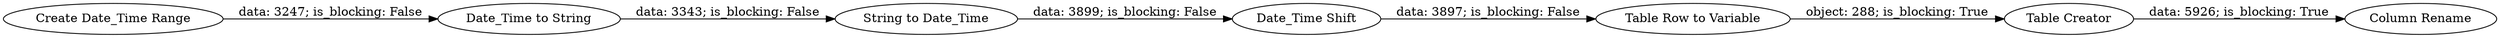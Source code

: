 digraph {
	"3245094029254340912_7" [label="Column Rename"]
	"3245094029254340912_5" [label="Table Row to Variable"]
	"3245094029254340912_6" [label="Table Creator"]
	"3245094029254340912_2" [label="Date_Time to String"]
	"3245094029254340912_4" [label="Date_Time Shift"]
	"3245094029254340912_1" [label="Create Date_Time Range"]
	"3245094029254340912_3" [label="String to Date_Time"]
	"3245094029254340912_4" -> "3245094029254340912_5" [label="data: 3897; is_blocking: False"]
	"3245094029254340912_1" -> "3245094029254340912_2" [label="data: 3247; is_blocking: False"]
	"3245094029254340912_3" -> "3245094029254340912_4" [label="data: 3899; is_blocking: False"]
	"3245094029254340912_5" -> "3245094029254340912_6" [label="object: 288; is_blocking: True"]
	"3245094029254340912_6" -> "3245094029254340912_7" [label="data: 5926; is_blocking: True"]
	"3245094029254340912_2" -> "3245094029254340912_3" [label="data: 3343; is_blocking: False"]
	rankdir=LR
}
